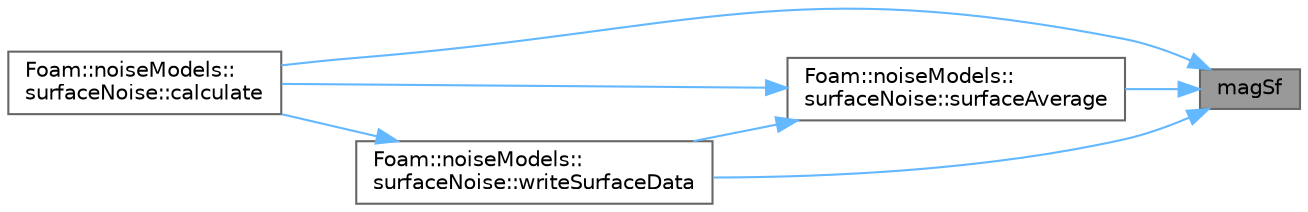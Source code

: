 digraph "magSf"
{
 // LATEX_PDF_SIZE
  bgcolor="transparent";
  edge [fontname=Helvetica,fontsize=10,labelfontname=Helvetica,labelfontsize=10];
  node [fontname=Helvetica,fontsize=10,shape=box,height=0.2,width=0.4];
  rankdir="RL";
  Node1 [id="Node000001",label="magSf",height=0.2,width=0.4,color="gray40", fillcolor="grey60", style="filled", fontcolor="black",tooltip=" "];
  Node1 -> Node2 [id="edge1_Node000001_Node000002",dir="back",color="steelblue1",style="solid",tooltip=" "];
  Node2 [id="Node000002",label="Foam::noiseModels::\lsurfaceNoise::calculate",height=0.2,width=0.4,color="grey40", fillcolor="white", style="filled",URL="$classFoam_1_1noiseModels_1_1surfaceNoise.html#afe1d8348c24e6589bc7c0b3f689316a7",tooltip=" "];
  Node1 -> Node3 [id="edge2_Node000001_Node000003",dir="back",color="steelblue1",style="solid",tooltip=" "];
  Node3 [id="Node000003",label="Foam::noiseModels::\lsurfaceNoise::surfaceAverage",height=0.2,width=0.4,color="grey40", fillcolor="white", style="filled",URL="$classFoam_1_1noiseModels_1_1surfaceNoise.html#a32e86a1a7a177c116a4460449527901b",tooltip=" "];
  Node3 -> Node2 [id="edge3_Node000003_Node000002",dir="back",color="steelblue1",style="solid",tooltip=" "];
  Node3 -> Node4 [id="edge4_Node000003_Node000004",dir="back",color="steelblue1",style="solid",tooltip=" "];
  Node4 [id="Node000004",label="Foam::noiseModels::\lsurfaceNoise::writeSurfaceData",height=0.2,width=0.4,color="grey40", fillcolor="white", style="filled",URL="$classFoam_1_1noiseModels_1_1surfaceNoise.html#afdde5d77b42e7ed335f03f05c2b4757f",tooltip=" "];
  Node4 -> Node2 [id="edge5_Node000004_Node000002",dir="back",color="steelblue1",style="solid",tooltip=" "];
  Node1 -> Node4 [id="edge6_Node000001_Node000004",dir="back",color="steelblue1",style="solid",tooltip=" "];
}
